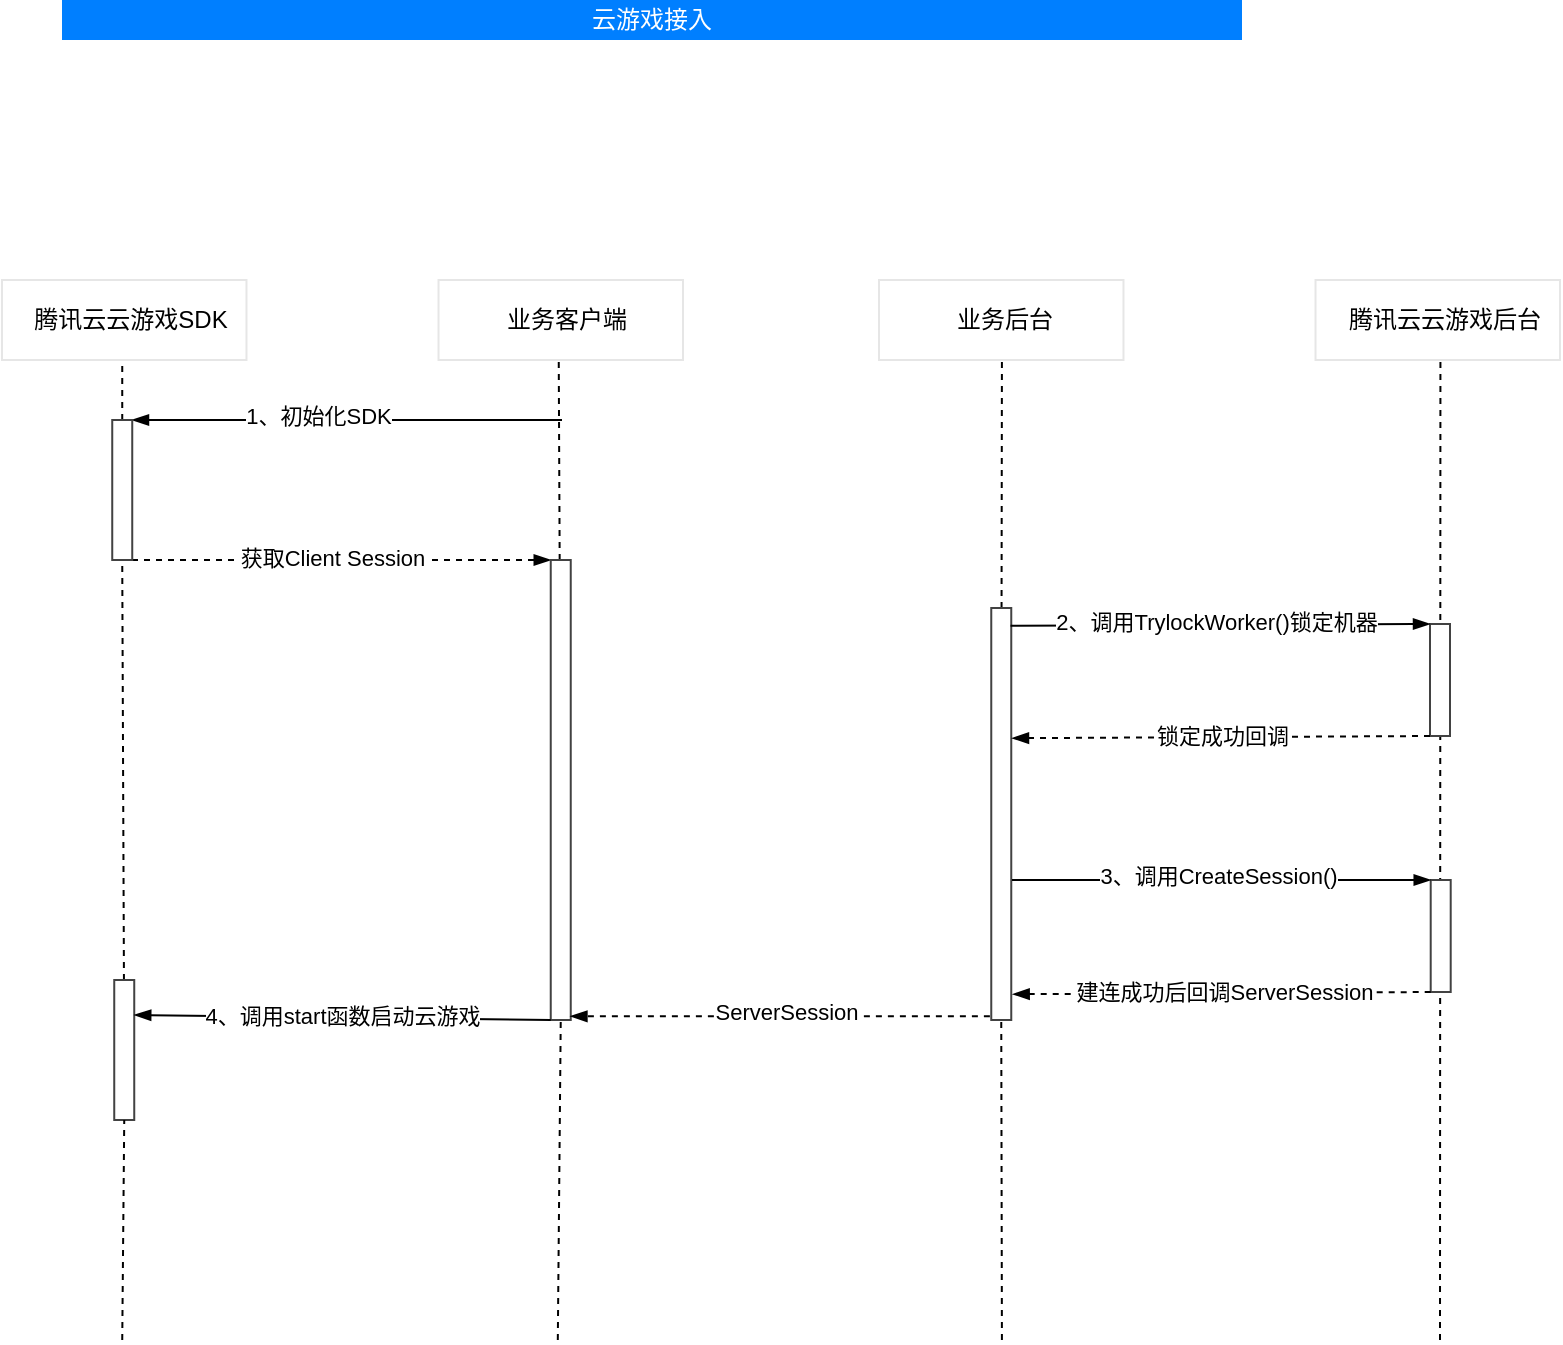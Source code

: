 <mxfile version="15.8.2" type="github">
  <diagram id="Ht1M8jgEwFfnCIfOTk4-" name="Page-1">
    <mxGraphModel dx="1123" dy="1613" grid="1" gridSize="10" guides="1" tooltips="1" connect="1" arrows="1" fold="1" page="1" pageScale="1" pageWidth="1169" pageHeight="827" math="0" shadow="0">
      <root>
        <mxCell id="0" />
        <mxCell id="1" parent="0" />
        <mxCell id="6FNGuCrmEd_Gx9L0aRJh-14" value="&lt;font color=&quot;#ffffff&quot;&gt;云游戏接入&lt;/font&gt;" style="rounded=0;whiteSpace=wrap;html=1;labelBackgroundColor=none;fontColor=#B3B3B3;strokeColor=none;fillColor=#007FFF;" parent="1" vertex="1">
          <mxGeometry x="170" y="30" width="590" height="20" as="geometry" />
        </mxCell>
        <mxCell id="WoO2-zIwluf7Z4JxM-RB-1" value="" style="group;imageAlign=center;imageVerticalAlign=middle;" vertex="1" connectable="0" parent="1">
          <mxGeometry x="140" y="170" width="122.239" height="40" as="geometry" />
        </mxCell>
        <mxCell id="WoO2-zIwluf7Z4JxM-RB-2" value="" style="rounded=0;whiteSpace=wrap;html=1;labelBackgroundColor=none;fontColor=#B3B3B3;strokeColor=#E6E6E6;" vertex="1" parent="WoO2-zIwluf7Z4JxM-RB-1">
          <mxGeometry width="122.239" height="40" as="geometry" />
        </mxCell>
        <mxCell id="WoO2-zIwluf7Z4JxM-RB-3" value="&lt;font color=&quot;#000000&quot;&gt;腾讯云云游戏SDK&lt;/font&gt;" style="text;html=1;resizable=0;autosize=1;align=center;verticalAlign=middle;points=[];fillColor=none;strokeColor=none;rounded=0;fontColor=#B3B3B3;labelBackgroundColor=none;" vertex="1" parent="WoO2-zIwluf7Z4JxM-RB-1">
          <mxGeometry x="9.406" y="9.997" width="110" height="20" as="geometry" />
        </mxCell>
        <mxCell id="WoO2-zIwluf7Z4JxM-RB-6" value="" style="group;imageAlign=center;imageVerticalAlign=middle;" vertex="1" connectable="0" parent="1">
          <mxGeometry x="358.254" y="170" width="122.239" height="40" as="geometry" />
        </mxCell>
        <mxCell id="WoO2-zIwluf7Z4JxM-RB-7" value="" style="rounded=0;whiteSpace=wrap;html=1;labelBackgroundColor=none;fontColor=#B3B3B3;strokeColor=#E6E6E6;" vertex="1" parent="WoO2-zIwluf7Z4JxM-RB-6">
          <mxGeometry width="122.239" height="40" as="geometry" />
        </mxCell>
        <mxCell id="WoO2-zIwluf7Z4JxM-RB-8" value="&lt;font color=&quot;#000000&quot;&gt;业务客户端&lt;/font&gt;" style="text;html=1;resizable=0;autosize=1;align=center;verticalAlign=middle;points=[];fillColor=none;strokeColor=none;rounded=0;fontColor=#B3B3B3;labelBackgroundColor=none;" vertex="1" parent="WoO2-zIwluf7Z4JxM-RB-6">
          <mxGeometry x="23.511" y="9.997" width="80" height="20" as="geometry" />
        </mxCell>
        <mxCell id="WoO2-zIwluf7Z4JxM-RB-9" value="" style="group;imageAlign=center;imageVerticalAlign=middle;" vertex="1" connectable="0" parent="1">
          <mxGeometry x="578.507" y="170" width="122.239" height="40" as="geometry" />
        </mxCell>
        <mxCell id="WoO2-zIwluf7Z4JxM-RB-10" value="" style="rounded=0;whiteSpace=wrap;html=1;labelBackgroundColor=none;fontColor=#B3B3B3;strokeColor=#E6E6E6;" vertex="1" parent="WoO2-zIwluf7Z4JxM-RB-9">
          <mxGeometry width="122.239" height="40" as="geometry" />
        </mxCell>
        <mxCell id="WoO2-zIwluf7Z4JxM-RB-11" value="&lt;font color=&quot;#000000&quot;&gt;业务后台&lt;/font&gt;" style="text;html=1;resizable=0;autosize=1;align=center;verticalAlign=middle;points=[];fillColor=none;strokeColor=none;rounded=0;fontColor=#B3B3B3;labelBackgroundColor=none;" vertex="1" parent="WoO2-zIwluf7Z4JxM-RB-9">
          <mxGeometry x="32.914" y="9.997" width="60" height="20" as="geometry" />
        </mxCell>
        <mxCell id="WoO2-zIwluf7Z4JxM-RB-12" value="" style="group;imageAlign=center;imageVerticalAlign=middle;" vertex="1" connectable="0" parent="1">
          <mxGeometry x="796.761" y="170" width="122.239" height="40" as="geometry" />
        </mxCell>
        <mxCell id="WoO2-zIwluf7Z4JxM-RB-13" value="" style="rounded=0;whiteSpace=wrap;html=1;labelBackgroundColor=none;fontColor=#B3B3B3;strokeColor=#E6E6E6;" vertex="1" parent="WoO2-zIwluf7Z4JxM-RB-12">
          <mxGeometry width="122.239" height="40" as="geometry" />
        </mxCell>
        <mxCell id="WoO2-zIwluf7Z4JxM-RB-14" value="&lt;font color=&quot;#000000&quot;&gt;腾讯云云游戏后台&lt;/font&gt;" style="text;html=1;resizable=0;autosize=1;align=center;verticalAlign=middle;points=[];fillColor=none;strokeColor=none;rounded=0;fontColor=#B3B3B3;labelBackgroundColor=none;" vertex="1" parent="WoO2-zIwluf7Z4JxM-RB-12">
          <mxGeometry x="9.406" y="9.997" width="110" height="20" as="geometry" />
        </mxCell>
        <mxCell id="WoO2-zIwluf7Z4JxM-RB-15" value="" style="endArrow=none;dashed=1;html=1;strokeWidth=1;rounded=0;entryX=0.5;entryY=1;entryDx=0;entryDy=0;startArrow=none;" edge="1" parent="1" source="WoO2-zIwluf7Z4JxM-RB-34">
          <mxGeometry x="139" y="170" width="50" height="50" as="geometry">
            <mxPoint x="200.119" y="700" as="sourcePoint" />
            <mxPoint x="200.119" y="210" as="targetPoint" />
          </mxGeometry>
        </mxCell>
        <mxCell id="WoO2-zIwluf7Z4JxM-RB-16" value="" style="endArrow=none;dashed=1;html=1;strokeWidth=1;rounded=0;entryX=0.5;entryY=1;entryDx=0;entryDy=0;startArrow=none;" edge="1" parent="1" source="WoO2-zIwluf7Z4JxM-RB-23">
          <mxGeometry x="188" y="170" width="50" height="50" as="geometry">
            <mxPoint x="417.903" y="700" as="sourcePoint" />
            <mxPoint x="418.373" y="210" as="targetPoint" />
          </mxGeometry>
        </mxCell>
        <mxCell id="WoO2-zIwluf7Z4JxM-RB-18" value="" style="endArrow=none;dashed=1;html=1;strokeWidth=1;rounded=0;entryX=0.5;entryY=1;entryDx=0;entryDy=0;startArrow=none;" edge="1" parent="1" source="WoO2-zIwluf7Z4JxM-RB-33">
          <mxGeometry x="241" y="170" width="50" height="50" as="geometry">
            <mxPoint x="639.959" y="700" as="sourcePoint" />
            <mxPoint x="639.959" y="210" as="targetPoint" />
          </mxGeometry>
        </mxCell>
        <mxCell id="WoO2-zIwluf7Z4JxM-RB-19" value="" style="endArrow=none;dashed=1;html=1;strokeWidth=1;rounded=0;entryX=0.5;entryY=1;entryDx=0;entryDy=0;startArrow=none;" edge="1" parent="1">
          <mxGeometry x="291" y="170" width="50" height="50" as="geometry">
            <mxPoint x="859" y="700" as="sourcePoint" />
            <mxPoint x="859.213" y="210" as="targetPoint" />
          </mxGeometry>
        </mxCell>
        <mxCell id="WoO2-zIwluf7Z4JxM-RB-24" value="" style="endArrow=blockThin;html=1;rounded=0;strokeWidth=1;entryX=1;entryY=0;entryDx=0;entryDy=0;endFill=1;" edge="1" parent="1">
          <mxGeometry width="50" height="50" relative="1" as="geometry">
            <mxPoint x="420" y="240" as="sourcePoint" />
            <mxPoint x="205" y="240.0" as="targetPoint" />
          </mxGeometry>
        </mxCell>
        <mxCell id="WoO2-zIwluf7Z4JxM-RB-25" value="1、初始化SDK" style="edgeLabel;html=1;align=center;verticalAlign=middle;resizable=0;points=[];" vertex="1" connectable="0" parent="WoO2-zIwluf7Z4JxM-RB-24">
          <mxGeometry x="0.188" y="-2" relative="1" as="geometry">
            <mxPoint x="5" as="offset" />
          </mxGeometry>
        </mxCell>
        <mxCell id="WoO2-zIwluf7Z4JxM-RB-29" value="" style="endArrow=blockThin;html=1;rounded=0;strokeWidth=1;entryX=0;entryY=0;entryDx=0;entryDy=0;endFill=1;exitX=1;exitY=1;exitDx=0;exitDy=0;dashed=1;" edge="1" parent="1" target="WoO2-zIwluf7Z4JxM-RB-23">
          <mxGeometry width="50" height="50" relative="1" as="geometry">
            <mxPoint x="205" y="310" as="sourcePoint" />
            <mxPoint x="140" y="380" as="targetPoint" />
          </mxGeometry>
        </mxCell>
        <mxCell id="WoO2-zIwluf7Z4JxM-RB-30" value="获取Client Session" style="edgeLabel;html=1;align=center;verticalAlign=middle;resizable=0;points=[];" vertex="1" connectable="0" parent="WoO2-zIwluf7Z4JxM-RB-29">
          <mxGeometry x="0.188" y="-2" relative="1" as="geometry">
            <mxPoint x="-25" y="-3" as="offset" />
          </mxGeometry>
        </mxCell>
        <mxCell id="WoO2-zIwluf7Z4JxM-RB-34" value="" style="rounded=0;whiteSpace=wrap;html=1;strokeColor=#424242;fillColor=#FFFFFF;" vertex="1" parent="1">
          <mxGeometry x="195.12" y="240" width="10" height="70" as="geometry" />
        </mxCell>
        <mxCell id="WoO2-zIwluf7Z4JxM-RB-35" value="" style="endArrow=none;dashed=1;html=1;strokeWidth=1;rounded=0;entryX=0.5;entryY=1;entryDx=0;entryDy=0;startArrow=none;" edge="1" parent="1" source="WoO2-zIwluf7Z4JxM-RB-54" target="WoO2-zIwluf7Z4JxM-RB-34">
          <mxGeometry x="139" y="170" width="50" height="50" as="geometry">
            <mxPoint x="200.119" y="700" as="sourcePoint" />
            <mxPoint x="200.119" y="210" as="targetPoint" />
          </mxGeometry>
        </mxCell>
        <mxCell id="WoO2-zIwluf7Z4JxM-RB-23" value="" style="rounded=0;whiteSpace=wrap;html=1;strokeColor=#424242;" vertex="1" parent="1">
          <mxGeometry x="414.37" y="310" width="10" height="230" as="geometry" />
        </mxCell>
        <mxCell id="WoO2-zIwluf7Z4JxM-RB-36" value="" style="endArrow=none;dashed=1;html=1;strokeWidth=1;rounded=0;entryX=0.5;entryY=1;entryDx=0;entryDy=0;" edge="1" parent="1" target="WoO2-zIwluf7Z4JxM-RB-23">
          <mxGeometry x="188" y="170" width="50" height="50" as="geometry">
            <mxPoint x="417.903" y="700" as="sourcePoint" />
            <mxPoint x="418.373" y="210" as="targetPoint" />
          </mxGeometry>
        </mxCell>
        <mxCell id="WoO2-zIwluf7Z4JxM-RB-33" value="" style="rounded=0;whiteSpace=wrap;html=1;strokeColor=#424242;" vertex="1" parent="1">
          <mxGeometry x="634.63" y="334" width="10" height="206" as="geometry" />
        </mxCell>
        <mxCell id="WoO2-zIwluf7Z4JxM-RB-37" value="" style="endArrow=none;dashed=1;html=1;strokeWidth=1;rounded=0;entryX=0.5;entryY=1;entryDx=0;entryDy=0;" edge="1" parent="1" target="WoO2-zIwluf7Z4JxM-RB-33">
          <mxGeometry x="241" y="170" width="50" height="50" as="geometry">
            <mxPoint x="639.959" y="700" as="sourcePoint" />
            <mxPoint x="639.959" y="210" as="targetPoint" />
          </mxGeometry>
        </mxCell>
        <mxCell id="WoO2-zIwluf7Z4JxM-RB-40" value="" style="rounded=0;whiteSpace=wrap;html=1;strokeColor=#424242;fillColor=#FFFFFF;" vertex="1" parent="1">
          <mxGeometry x="854" y="342" width="10" height="56" as="geometry" />
        </mxCell>
        <mxCell id="WoO2-zIwluf7Z4JxM-RB-42" value="" style="endArrow=blockThin;html=1;rounded=0;strokeWidth=1;entryX=0;entryY=0;entryDx=0;entryDy=0;endFill=1;exitX=0.965;exitY=0.043;exitDx=0;exitDy=0;exitPerimeter=0;" edge="1" parent="1" source="WoO2-zIwluf7Z4JxM-RB-33" target="WoO2-zIwluf7Z4JxM-RB-40">
          <mxGeometry width="50" height="50" relative="1" as="geometry">
            <mxPoint x="650" y="342" as="sourcePoint" />
            <mxPoint x="634.63" y="389.71" as="targetPoint" />
          </mxGeometry>
        </mxCell>
        <mxCell id="WoO2-zIwluf7Z4JxM-RB-43" value="2、调用TrylockWorker()锁定机器" style="edgeLabel;html=1;align=center;verticalAlign=middle;resizable=0;points=[];" vertex="1" connectable="0" parent="WoO2-zIwluf7Z4JxM-RB-42">
          <mxGeometry x="0.188" y="-2" relative="1" as="geometry">
            <mxPoint x="-22" y="-4" as="offset" />
          </mxGeometry>
        </mxCell>
        <mxCell id="WoO2-zIwluf7Z4JxM-RB-44" value="" style="endArrow=blockThin;html=1;rounded=0;strokeWidth=1;entryX=1.037;entryY=0.316;entryDx=0;entryDy=0;endFill=1;exitX=0;exitY=1;exitDx=0;exitDy=0;dashed=1;entryPerimeter=0;" edge="1" parent="1" source="WoO2-zIwluf7Z4JxM-RB-40" target="WoO2-zIwluf7Z4JxM-RB-33">
          <mxGeometry width="50" height="50" relative="1" as="geometry">
            <mxPoint x="664.63" y="430" as="sourcePoint" />
            <mxPoint x="854.0" y="430" as="targetPoint" />
          </mxGeometry>
        </mxCell>
        <mxCell id="WoO2-zIwluf7Z4JxM-RB-45" value="锁定成功回调" style="edgeLabel;html=1;align=center;verticalAlign=middle;resizable=0;points=[];" vertex="1" connectable="0" parent="WoO2-zIwluf7Z4JxM-RB-44">
          <mxGeometry x="0.188" y="-2" relative="1" as="geometry">
            <mxPoint x="20" y="1" as="offset" />
          </mxGeometry>
        </mxCell>
        <mxCell id="WoO2-zIwluf7Z4JxM-RB-47" value="" style="rounded=0;whiteSpace=wrap;html=1;strokeColor=#424242;fillColor=#FFFFFF;" vertex="1" parent="1">
          <mxGeometry x="854.35" y="470" width="10" height="56" as="geometry" />
        </mxCell>
        <mxCell id="WoO2-zIwluf7Z4JxM-RB-48" value="" style="endArrow=blockThin;html=1;rounded=0;strokeWidth=1;entryX=0;entryY=0;entryDx=0;entryDy=0;endFill=1;" edge="1" parent="1" target="WoO2-zIwluf7Z4JxM-RB-47">
          <mxGeometry width="50" height="50" relative="1" as="geometry">
            <mxPoint x="645" y="470" as="sourcePoint" />
            <mxPoint x="634.98" y="517.71" as="targetPoint" />
          </mxGeometry>
        </mxCell>
        <mxCell id="WoO2-zIwluf7Z4JxM-RB-49" value="3、调用CreateSession()" style="edgeLabel;html=1;align=center;verticalAlign=middle;resizable=0;points=[];" vertex="1" connectable="0" parent="WoO2-zIwluf7Z4JxM-RB-48">
          <mxGeometry x="0.188" y="-2" relative="1" as="geometry">
            <mxPoint x="-22" y="-4" as="offset" />
          </mxGeometry>
        </mxCell>
        <mxCell id="WoO2-zIwluf7Z4JxM-RB-50" value="" style="endArrow=blockThin;html=1;rounded=0;strokeWidth=1;entryX=1.037;entryY=0.316;entryDx=0;entryDy=0;endFill=1;exitX=0;exitY=1;exitDx=0;exitDy=0;dashed=1;entryPerimeter=0;" edge="1" parent="1" source="WoO2-zIwluf7Z4JxM-RB-47">
          <mxGeometry width="50" height="50" relative="1" as="geometry">
            <mxPoint x="664.98" y="558" as="sourcePoint" />
            <mxPoint x="645.35" y="527.096" as="targetPoint" />
          </mxGeometry>
        </mxCell>
        <mxCell id="WoO2-zIwluf7Z4JxM-RB-51" value="建连成功后回调ServerSession" style="edgeLabel;html=1;align=center;verticalAlign=middle;resizable=0;points=[];" vertex="1" connectable="0" parent="WoO2-zIwluf7Z4JxM-RB-50">
          <mxGeometry x="0.188" y="-2" relative="1" as="geometry">
            <mxPoint x="20" y="1" as="offset" />
          </mxGeometry>
        </mxCell>
        <mxCell id="WoO2-zIwluf7Z4JxM-RB-52" value="" style="endArrow=blockThin;html=1;rounded=0;strokeWidth=1;endFill=1;exitX=-0.069;exitY=0.991;exitDx=0;exitDy=0;entryX=0.985;entryY=0.992;entryDx=0;entryDy=0;entryPerimeter=0;exitPerimeter=0;dashed=1;" edge="1" parent="1" source="WoO2-zIwluf7Z4JxM-RB-33" target="WoO2-zIwluf7Z4JxM-RB-23">
          <mxGeometry width="50" height="50" relative="1" as="geometry">
            <mxPoint x="440" y="590" as="sourcePoint" />
            <mxPoint x="420" y="540" as="targetPoint" />
          </mxGeometry>
        </mxCell>
        <mxCell id="WoO2-zIwluf7Z4JxM-RB-53" value="ServerSession" style="edgeLabel;html=1;align=center;verticalAlign=middle;resizable=0;points=[];" vertex="1" connectable="0" parent="WoO2-zIwluf7Z4JxM-RB-52">
          <mxGeometry x="0.188" y="-2" relative="1" as="geometry">
            <mxPoint x="22" as="offset" />
          </mxGeometry>
        </mxCell>
        <mxCell id="WoO2-zIwluf7Z4JxM-RB-54" value="" style="rounded=0;whiteSpace=wrap;html=1;strokeColor=#424242;fillColor=#FFFFFF;" vertex="1" parent="1">
          <mxGeometry x="196.12" y="520" width="10" height="70" as="geometry" />
        </mxCell>
        <mxCell id="WoO2-zIwluf7Z4JxM-RB-55" value="" style="endArrow=none;dashed=1;html=1;strokeWidth=1;rounded=0;entryX=0.5;entryY=1;entryDx=0;entryDy=0;" edge="1" parent="1" target="WoO2-zIwluf7Z4JxM-RB-54">
          <mxGeometry x="139" y="170" width="50" height="50" as="geometry">
            <mxPoint x="200.119" y="700" as="sourcePoint" />
            <mxPoint x="200.12" y="310" as="targetPoint" />
          </mxGeometry>
        </mxCell>
        <mxCell id="WoO2-zIwluf7Z4JxM-RB-56" value="" style="endArrow=blockThin;html=1;rounded=0;strokeWidth=1;endFill=1;exitX=0;exitY=1;exitDx=0;exitDy=0;entryX=1;entryY=0.25;entryDx=0;entryDy=0;" edge="1" parent="1" source="WoO2-zIwluf7Z4JxM-RB-23" target="WoO2-zIwluf7Z4JxM-RB-54">
          <mxGeometry width="50" height="50" relative="1" as="geometry">
            <mxPoint x="414" y="539" as="sourcePoint" />
            <mxPoint x="199" y="539" as="targetPoint" />
          </mxGeometry>
        </mxCell>
        <mxCell id="WoO2-zIwluf7Z4JxM-RB-57" value="4、调用start函数启动云游戏" style="edgeLabel;html=1;align=center;verticalAlign=middle;resizable=0;points=[];" vertex="1" connectable="0" parent="WoO2-zIwluf7Z4JxM-RB-56">
          <mxGeometry x="0.188" y="-2" relative="1" as="geometry">
            <mxPoint x="19" y="1" as="offset" />
          </mxGeometry>
        </mxCell>
      </root>
    </mxGraphModel>
  </diagram>
</mxfile>
